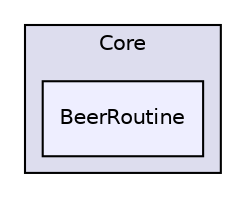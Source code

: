 digraph "include/Core/BeerRoutine" {
  compound=true
  node [ fontsize="10", fontname="Helvetica"];
  edge [ labelfontsize="10", labelfontname="Helvetica"];
  subgraph clusterdir_8213943ce0b792be39d34390845932ae {
    graph [ bgcolor="#ddddee", pencolor="black", label="Core" fontname="Helvetica", fontsize="10", URL="dir_8213943ce0b792be39d34390845932ae.html"]
  dir_5c5127e5651d325d08b50ea08cc076a8 [shape=box, label="BeerRoutine", style="filled", fillcolor="#eeeeff", pencolor="black", URL="dir_5c5127e5651d325d08b50ea08cc076a8.html"];
  }
}
